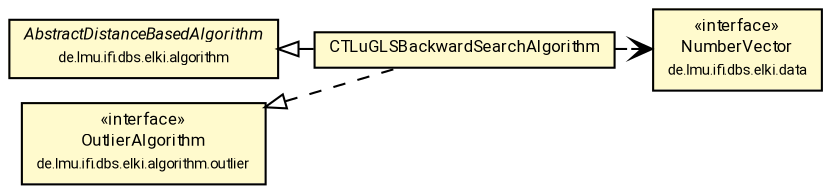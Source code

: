 #!/usr/local/bin/dot
#
# Class diagram 
# Generated by UMLGraph version R5_7_2-60-g0e99a6 (http://www.spinellis.gr/umlgraph/)
#

digraph G {
	graph [fontnames="svg"]
	edge [fontname="Roboto",fontsize=7,labelfontname="Roboto",labelfontsize=7,color="black"];
	node [fontname="Roboto",fontcolor="black",fontsize=8,shape=plaintext,margin=0,width=0,height=0];
	nodesep=0.15;
	ranksep=0.25;
	rankdir=LR;
	// de.lmu.ifi.dbs.elki.algorithm.AbstractDistanceBasedAlgorithm<O, R extends de.lmu.ifi.dbs.elki.result.Result>
	c2225714 [label=<<table title="de.lmu.ifi.dbs.elki.algorithm.AbstractDistanceBasedAlgorithm" border="0" cellborder="1" cellspacing="0" cellpadding="2" bgcolor="LemonChiffon" href="../../AbstractDistanceBasedAlgorithm.html" target="_parent">
		<tr><td><table border="0" cellspacing="0" cellpadding="1">
		<tr><td align="center" balign="center"> <font face="Roboto"><i>AbstractDistanceBasedAlgorithm</i></font> </td></tr>
		<tr><td align="center" balign="center"> <font face="Roboto" point-size="7.0">de.lmu.ifi.dbs.elki.algorithm</font> </td></tr>
		</table></td></tr>
		</table>>, URL="../../AbstractDistanceBasedAlgorithm.html"];
	// de.lmu.ifi.dbs.elki.data.NumberVector
	c2225789 [label=<<table title="de.lmu.ifi.dbs.elki.data.NumberVector" border="0" cellborder="1" cellspacing="0" cellpadding="2" bgcolor="LemonChiffon" href="../../../data/NumberVector.html" target="_parent">
		<tr><td><table border="0" cellspacing="0" cellpadding="1">
		<tr><td align="center" balign="center"> &#171;interface&#187; </td></tr>
		<tr><td align="center" balign="center"> <font face="Roboto">NumberVector</font> </td></tr>
		<tr><td align="center" balign="center"> <font face="Roboto" point-size="7.0">de.lmu.ifi.dbs.elki.data</font> </td></tr>
		</table></td></tr>
		</table>>, URL="../../../data/NumberVector.html"];
	// de.lmu.ifi.dbs.elki.algorithm.outlier.spatial.CTLuGLSBackwardSearchAlgorithm<V extends de.lmu.ifi.dbs.elki.data.NumberVector>
	c2227575 [label=<<table title="de.lmu.ifi.dbs.elki.algorithm.outlier.spatial.CTLuGLSBackwardSearchAlgorithm" border="0" cellborder="1" cellspacing="0" cellpadding="2" bgcolor="lemonChiffon" href="CTLuGLSBackwardSearchAlgorithm.html" target="_parent">
		<tr><td><table border="0" cellspacing="0" cellpadding="1">
		<tr><td align="center" balign="center"> <font face="Roboto">CTLuGLSBackwardSearchAlgorithm</font> </td></tr>
		</table></td></tr>
		</table>>, URL="CTLuGLSBackwardSearchAlgorithm.html"];
	// de.lmu.ifi.dbs.elki.algorithm.outlier.OutlierAlgorithm
	c2227596 [label=<<table title="de.lmu.ifi.dbs.elki.algorithm.outlier.OutlierAlgorithm" border="0" cellborder="1" cellspacing="0" cellpadding="2" bgcolor="LemonChiffon" href="../OutlierAlgorithm.html" target="_parent">
		<tr><td><table border="0" cellspacing="0" cellpadding="1">
		<tr><td align="center" balign="center"> &#171;interface&#187; </td></tr>
		<tr><td align="center" balign="center"> <font face="Roboto">OutlierAlgorithm</font> </td></tr>
		<tr><td align="center" balign="center"> <font face="Roboto" point-size="7.0">de.lmu.ifi.dbs.elki.algorithm.outlier</font> </td></tr>
		</table></td></tr>
		</table>>, URL="../OutlierAlgorithm.html"];
	// de.lmu.ifi.dbs.elki.algorithm.outlier.spatial.CTLuGLSBackwardSearchAlgorithm<V extends de.lmu.ifi.dbs.elki.data.NumberVector> extends de.lmu.ifi.dbs.elki.algorithm.AbstractDistanceBasedAlgorithm<O, R extends de.lmu.ifi.dbs.elki.result.Result>
	c2225714 -> c2227575 [arrowtail=empty,dir=back,weight=10];
	// de.lmu.ifi.dbs.elki.algorithm.outlier.spatial.CTLuGLSBackwardSearchAlgorithm<V extends de.lmu.ifi.dbs.elki.data.NumberVector> implements de.lmu.ifi.dbs.elki.algorithm.outlier.OutlierAlgorithm
	c2227596 -> c2227575 [arrowtail=empty,style=dashed,dir=back,weight=9];
	// de.lmu.ifi.dbs.elki.algorithm.outlier.spatial.CTLuGLSBackwardSearchAlgorithm<V extends de.lmu.ifi.dbs.elki.data.NumberVector> depend de.lmu.ifi.dbs.elki.data.NumberVector
	c2227575 -> c2225789 [arrowhead=open,style=dashed,weight=0];
}

